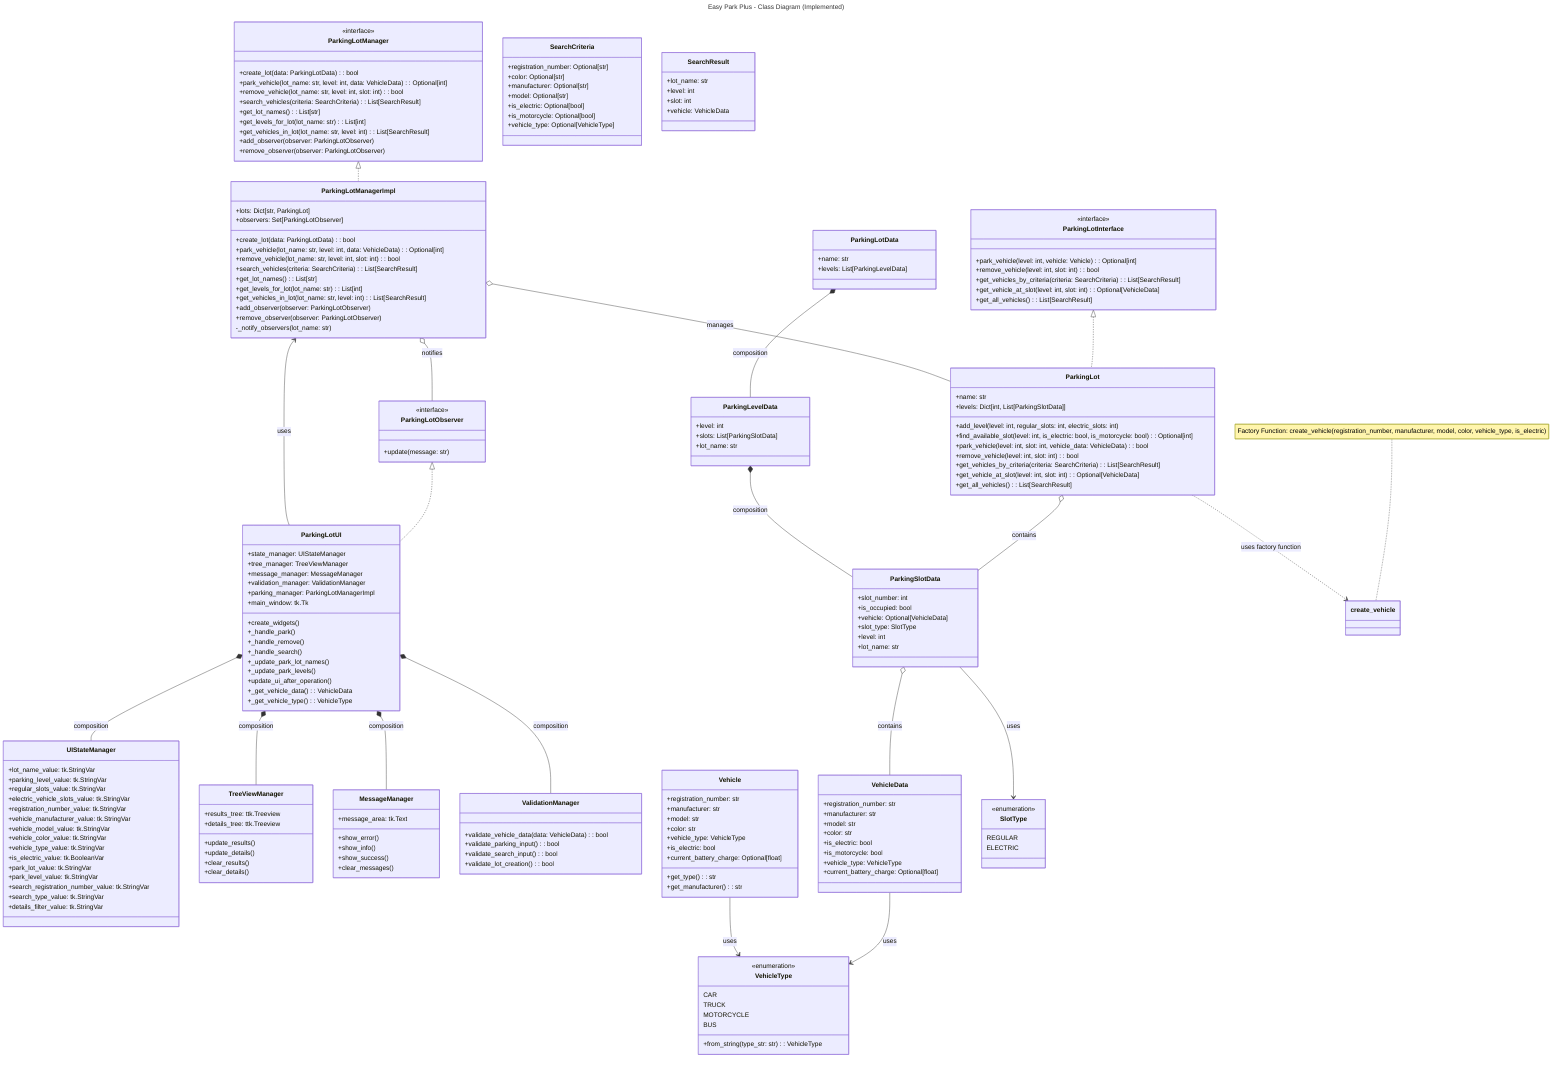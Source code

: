 ---
title: Easy Park Plus - Class Diagram (Implemented)
---

classDiagram
    %% Core Classes
    class ParkingLot {
        +name: str
        +levels: Dict[int, List[ParkingSlotData]]
        +add_level(level: int, regular_slots: int, electric_slots: int)
        +find_available_slot(level: int, is_electric: bool, is_motorcycle: bool): Optional[int]
        +park_vehicle(level: int, slot: int, vehicle_data: VehicleData): bool
        +remove_vehicle(level: int, slot: int): bool
        +get_vehicles_by_criteria(criteria: SearchCriteria): List[SearchResult]
        +get_vehicle_at_slot(level: int, slot: int): Optional[VehicleData]
        +get_all_vehicles(): List[SearchResult]
    }
    
    class ParkingLotManagerImpl {
        +lots: Dict[str, ParkingLot]
        +observers: Set[ParkingLotObserver]
        +create_lot(data: ParkingLotData): bool
        +park_vehicle(lot_name: str, level: int, data: VehicleData): Optional[int]
        +remove_vehicle(lot_name: str, level: int, slot: int): bool
        +search_vehicles(criteria: SearchCriteria): List[SearchResult]
        +get_lot_names(): List[str]
        +get_levels_for_lot(lot_name: str): List[int]
        +get_vehicles_in_lot(lot_name: str, level: int): List[SearchResult]
        +add_observer(observer: ParkingLotObserver)
        +remove_observer(observer: ParkingLotObserver)
        -_notify_observers(lot_name: str)
    }
    
    %% Observer Pattern
    class ParkingLotObserver {
        <<interface>>
        +update(message: str)
    }
    
    %% Core Interfaces
    class ParkingLotInterface {
        <<interface>>
        +park_vehicle(level: int, vehicle: Vehicle): Optional[int]
        +remove_vehicle(level: int, slot: int): bool
        +get_vehicles_by_criteria(criteria: SearchCriteria): List[SearchResult]
        +get_vehicle_at_slot(level: int, slot: int): Optional[VehicleData]
        +get_all_vehicles(): List[SearchResult]
    }
    
    class ParkingLotManager {
        <<interface>>
        +create_lot(data: ParkingLotData): bool
        +park_vehicle(lot_name: str, level: int, data: VehicleData): Optional[int]
        +remove_vehicle(lot_name: str, level: int, slot: int): bool
        +search_vehicles(criteria: SearchCriteria): List[SearchResult]
        +get_lot_names(): List[str]
        +get_levels_for_lot(lot_name: str): List[int]
        +get_vehicles_in_lot(lot_name: str, level: int): List[SearchResult]
        +add_observer(observer: ParkingLotObserver)
        +remove_observer(observer: ParkingLotObserver)
    }
    
    class ParkingLotUI {
        +state_manager: UIStateManager
        +tree_manager: TreeViewManager
        +message_manager: MessageManager
        +validation_manager: ValidationManager
        +parking_manager: ParkingLotManagerImpl
        +main_window: tk.Tk
        +create_widgets()
        +_handle_park()
        +_handle_remove()
        +_handle_search()
        +_update_park_lot_names()
        +_update_park_levels()
        +update_ui_after_operation()
        +_get_vehicle_data(): VehicleData
        +_get_vehicle_type(): VehicleType
    }
    
    class UIStateManager {
        +lot_name_value: tk.StringVar
        +parking_level_value: tk.StringVar
        +regular_slots_value: tk.StringVar
        +electric_vehicle_slots_value: tk.StringVar
        +registration_number_value: tk.StringVar
        +vehicle_manufacturer_value: tk.StringVar
        +vehicle_model_value: tk.StringVar
        +vehicle_color_value: tk.StringVar
        +vehicle_type_value: tk.StringVar
        +is_electric_value: tk.BooleanVar
        +park_lot_value: tk.StringVar
        +park_level_value: tk.StringVar
        +search_registration_number_value: tk.StringVar
        +search_type_value: tk.StringVar
        +details_filter_value: tk.StringVar
    }
    
    class TreeViewManager {
        +results_tree: ttk.Treeview
        +details_tree: ttk.Treeview
        +update_results()
        +update_details()
        +clear_results()
        +clear_details()
    }
    
    class MessageManager {
        +message_area: tk.Text
        +show_error()
        +show_info()
        +show_success()
        +clear_messages()
    }
    
    class ValidationManager {
        +validate_vehicle_data(data: VehicleData): bool
        +validate_parking_input(): bool
        +validate_search_input(): bool
        +validate_lot_creation(): bool
    }
    
    %% Factory Function (not a class)
    note for create_vehicle "Factory Function: create_vehicle(registration_number, manufacturer, model, color, vehicle_type, is_electric)"
    
    %% Data Models
    class VehicleData {
        +registration_number: str
        +manufacturer: str
        +model: str
        +color: str
        +is_electric: bool
        +is_motorcycle: bool
        +vehicle_type: VehicleType
        +current_battery_charge: Optional[float]
    }
    
    class ParkingSlotData {
        +slot_number: int
        +is_occupied: bool
        +vehicle: Optional[VehicleData]
        +slot_type: SlotType
        +level: int
        +lot_name: str
    }
    
    class ParkingLevelData {
        +level: int
        +slots: List[ParkingSlotData]
        +lot_name: str
    }
    
    class ParkingLotData {
        +name: str
        +levels: List[ParkingLevelData]
    }
    
    class SearchCriteria {
        +registration_number: Optional[str]
        +color: Optional[str]
        +manufacturer: Optional[str]
        +model: Optional[str]
        +is_electric: Optional[bool]
        +is_motorcycle: Optional[bool]
        +vehicle_type: Optional[VehicleType]
    }
    
    class SearchResult {
        +lot_name: str
        +level: int
        +slot: int
        +vehicle: VehicleData
    }
    
    class Vehicle {
        +registration_number: str
        +manufacturer: str
        +model: str
        +color: str
        +vehicle_type: VehicleType
        +is_electric: bool
        +current_battery_charge: Optional[float]
        +get_type(): str
        +get_manufacturer(): str
    }
    
    class VehicleType {
        <<enumeration>>
        CAR
        TRUCK
        MOTORCYCLE
        BUS
        +from_string(type_str: str): VehicleType
    }
    
    class SlotType {
        <<enumeration>>
        REGULAR
        ELECTRIC
    }
    
    %% Relationships
    ParkingLotObserver <|.. ParkingLotUI
    ParkingLotManager <|.. ParkingLotManagerImpl
    ParkingLotInterface <|.. ParkingLot
    
    ParkingLot o-- ParkingSlotData : contains
    ParkingLotManagerImpl o-- ParkingLot : manages
    ParkingLotManagerImpl o-- ParkingLotObserver : notifies
    
    ParkingLotUI *-- UIStateManager : composition
    ParkingLotUI *-- TreeViewManager : composition
    ParkingLotUI *-- MessageManager : composition
    ParkingLotUI *-- ValidationManager : composition
    ParkingLotUI --> ParkingLotManagerImpl : uses
    
    ParkingLotData *-- ParkingLevelData : composition
    ParkingLevelData *-- ParkingSlotData : composition
    ParkingSlotData o-- VehicleData : contains
    
    VehicleData --> VehicleType : uses
    ParkingSlotData --> SlotType : uses
    
    Vehicle --> VehicleType : uses
    ParkingLot ..> create_vehicle : uses factory function